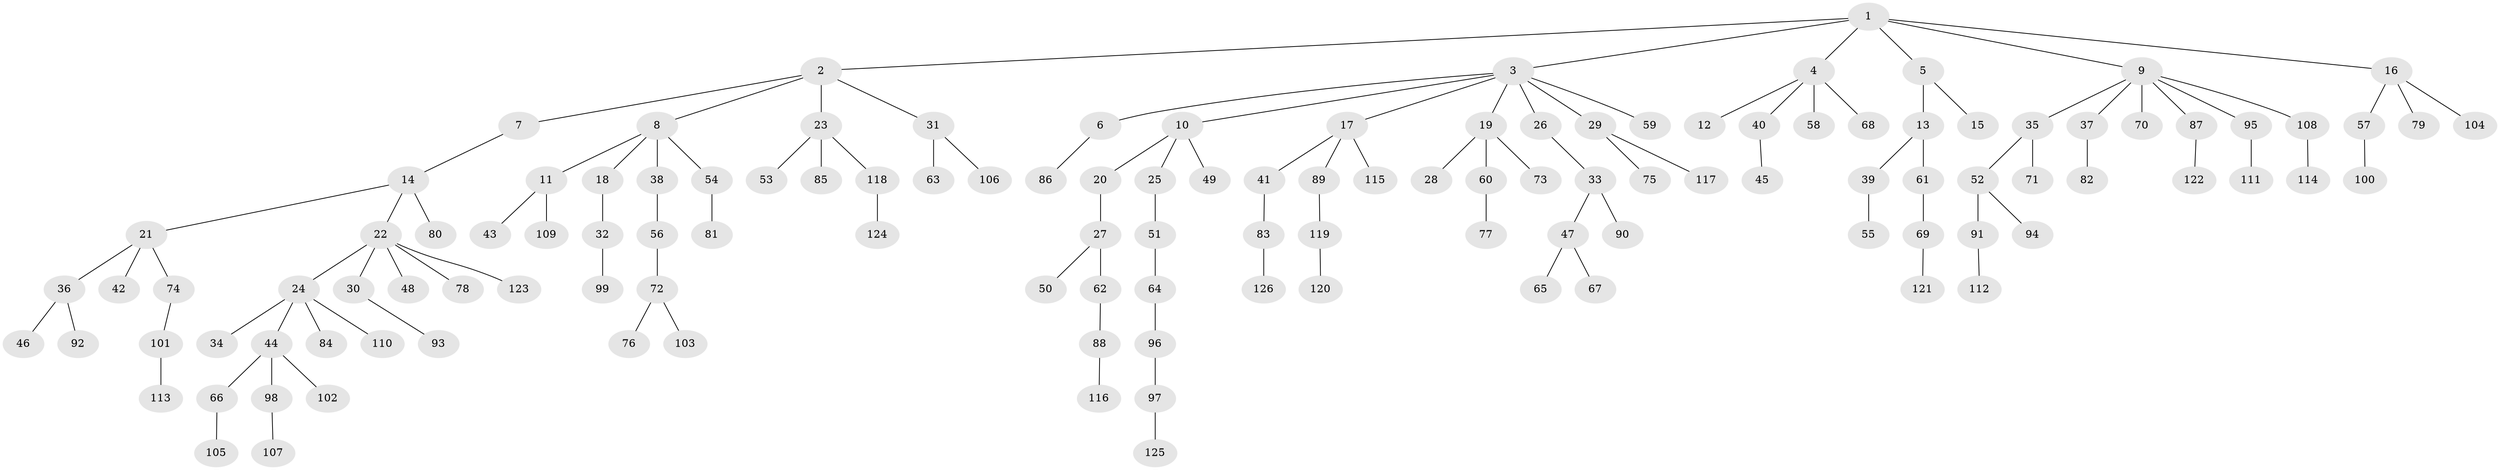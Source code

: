 // Generated by graph-tools (version 1.1) at 2025/11/02/27/25 16:11:26]
// undirected, 126 vertices, 125 edges
graph export_dot {
graph [start="1"]
  node [color=gray90,style=filled];
  1;
  2;
  3;
  4;
  5;
  6;
  7;
  8;
  9;
  10;
  11;
  12;
  13;
  14;
  15;
  16;
  17;
  18;
  19;
  20;
  21;
  22;
  23;
  24;
  25;
  26;
  27;
  28;
  29;
  30;
  31;
  32;
  33;
  34;
  35;
  36;
  37;
  38;
  39;
  40;
  41;
  42;
  43;
  44;
  45;
  46;
  47;
  48;
  49;
  50;
  51;
  52;
  53;
  54;
  55;
  56;
  57;
  58;
  59;
  60;
  61;
  62;
  63;
  64;
  65;
  66;
  67;
  68;
  69;
  70;
  71;
  72;
  73;
  74;
  75;
  76;
  77;
  78;
  79;
  80;
  81;
  82;
  83;
  84;
  85;
  86;
  87;
  88;
  89;
  90;
  91;
  92;
  93;
  94;
  95;
  96;
  97;
  98;
  99;
  100;
  101;
  102;
  103;
  104;
  105;
  106;
  107;
  108;
  109;
  110;
  111;
  112;
  113;
  114;
  115;
  116;
  117;
  118;
  119;
  120;
  121;
  122;
  123;
  124;
  125;
  126;
  1 -- 2;
  1 -- 3;
  1 -- 4;
  1 -- 5;
  1 -- 9;
  1 -- 16;
  2 -- 7;
  2 -- 8;
  2 -- 23;
  2 -- 31;
  3 -- 6;
  3 -- 10;
  3 -- 17;
  3 -- 19;
  3 -- 26;
  3 -- 29;
  3 -- 59;
  4 -- 12;
  4 -- 40;
  4 -- 58;
  4 -- 68;
  5 -- 13;
  5 -- 15;
  6 -- 86;
  7 -- 14;
  8 -- 11;
  8 -- 18;
  8 -- 38;
  8 -- 54;
  9 -- 35;
  9 -- 37;
  9 -- 70;
  9 -- 87;
  9 -- 95;
  9 -- 108;
  10 -- 20;
  10 -- 25;
  10 -- 49;
  11 -- 43;
  11 -- 109;
  13 -- 39;
  13 -- 61;
  14 -- 21;
  14 -- 22;
  14 -- 80;
  16 -- 57;
  16 -- 79;
  16 -- 104;
  17 -- 41;
  17 -- 89;
  17 -- 115;
  18 -- 32;
  19 -- 28;
  19 -- 60;
  19 -- 73;
  20 -- 27;
  21 -- 36;
  21 -- 42;
  21 -- 74;
  22 -- 24;
  22 -- 30;
  22 -- 48;
  22 -- 78;
  22 -- 123;
  23 -- 53;
  23 -- 85;
  23 -- 118;
  24 -- 34;
  24 -- 44;
  24 -- 84;
  24 -- 110;
  25 -- 51;
  26 -- 33;
  27 -- 50;
  27 -- 62;
  29 -- 75;
  29 -- 117;
  30 -- 93;
  31 -- 63;
  31 -- 106;
  32 -- 99;
  33 -- 47;
  33 -- 90;
  35 -- 52;
  35 -- 71;
  36 -- 46;
  36 -- 92;
  37 -- 82;
  38 -- 56;
  39 -- 55;
  40 -- 45;
  41 -- 83;
  44 -- 66;
  44 -- 98;
  44 -- 102;
  47 -- 65;
  47 -- 67;
  51 -- 64;
  52 -- 91;
  52 -- 94;
  54 -- 81;
  56 -- 72;
  57 -- 100;
  60 -- 77;
  61 -- 69;
  62 -- 88;
  64 -- 96;
  66 -- 105;
  69 -- 121;
  72 -- 76;
  72 -- 103;
  74 -- 101;
  83 -- 126;
  87 -- 122;
  88 -- 116;
  89 -- 119;
  91 -- 112;
  95 -- 111;
  96 -- 97;
  97 -- 125;
  98 -- 107;
  101 -- 113;
  108 -- 114;
  118 -- 124;
  119 -- 120;
}
